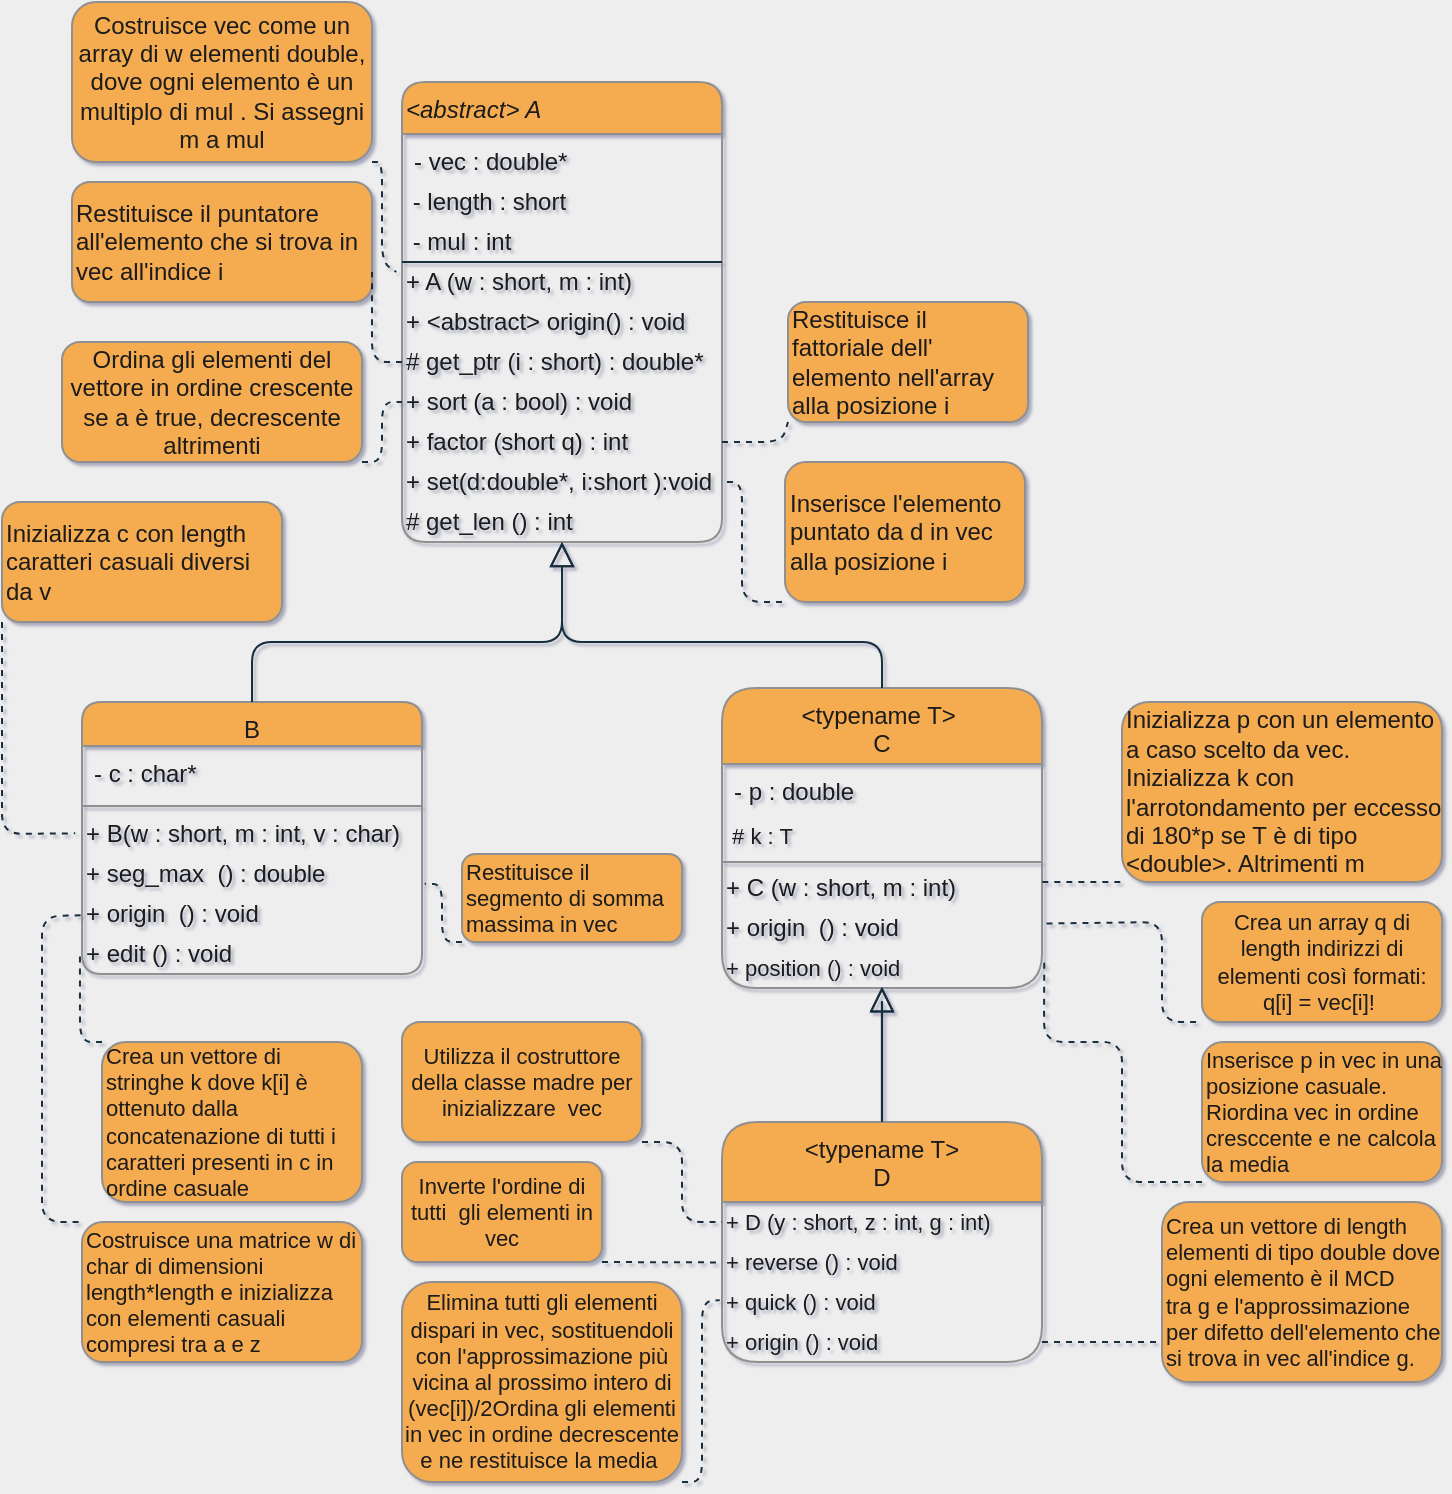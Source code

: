 <mxfile version="17.2.4" type="device"><diagram id="C5RBs43oDa-KdzZeNtuy" name="Page-1"><mxGraphModel dx="1483" dy="687" grid="1" gridSize="10" guides="1" tooltips="1" connect="1" arrows="1" fold="1" page="1" pageScale="1" pageWidth="827" pageHeight="1169" background="#EEEEEE" math="0" shadow="1"><root><mxCell id="WIyWlLk6GJQsqaUBKTNV-0"/><mxCell id="WIyWlLk6GJQsqaUBKTNV-1" parent="WIyWlLk6GJQsqaUBKTNV-0"/><mxCell id="zkfFHV4jXpPFQw0GAbJ--0" value="&lt;abstract&gt; A" style="swimlane;fontStyle=2;align=left;verticalAlign=top;childLayout=stackLayout;horizontal=1;startSize=26;horizontalStack=0;resizeParent=1;resizeLast=0;collapsible=1;marginBottom=0;rounded=1;shadow=0;strokeWidth=1;fillColor=#F5AB50;strokeColor=#909090;fontColor=#1A1A1A;" parent="WIyWlLk6GJQsqaUBKTNV-1" vertex="1"><mxGeometry x="220" y="120" width="160" height="230" as="geometry"><mxRectangle x="230" y="140" width="160" height="26" as="alternateBounds"/></mxGeometry></mxCell><mxCell id="zkfFHV4jXpPFQw0GAbJ--2" value="- vec : double*&#10;" style="text;align=left;verticalAlign=top;spacingLeft=4;spacingRight=4;overflow=hidden;rotatable=0;points=[[0,0.5],[1,0.5]];portConstraint=eastwest;rounded=1;shadow=0;html=0;fontColor=#1A1A1A;" parent="zkfFHV4jXpPFQw0GAbJ--0" vertex="1"><mxGeometry y="26" width="160" height="24" as="geometry"/></mxCell><mxCell id="Ga-6SQDEvHik8Xwxol8I-23" value="&amp;nbsp;- length : short" style="text;html=1;strokeColor=none;fillColor=none;align=left;verticalAlign=middle;whiteSpace=wrap;rounded=1;fontColor=#1A1A1A;" vertex="1" parent="zkfFHV4jXpPFQw0GAbJ--0"><mxGeometry y="50" width="160" height="20" as="geometry"/></mxCell><mxCell id="Ga-6SQDEvHik8Xwxol8I-26" value="&amp;nbsp;- mul : int" style="text;html=1;strokeColor=none;fillColor=none;align=left;verticalAlign=middle;whiteSpace=wrap;rounded=1;fontColor=#1A1A1A;" vertex="1" parent="zkfFHV4jXpPFQw0GAbJ--0"><mxGeometry y="70" width="160" height="20" as="geometry"/></mxCell><mxCell id="Ga-6SQDEvHik8Xwxol8I-27" value="" style="endArrow=none;html=1;rounded=1;fontColor=#1A1A1A;strokeColor=#182E3E;jumpStyle=arc;exitX=0;exitY=1;exitDx=0;exitDy=0;entryX=1;entryY=1;entryDx=0;entryDy=0;labelBackgroundColor=#EEEEEE;" edge="1" parent="zkfFHV4jXpPFQw0GAbJ--0" source="Ga-6SQDEvHik8Xwxol8I-26" target="Ga-6SQDEvHik8Xwxol8I-26"><mxGeometry width="50" height="50" relative="1" as="geometry"><mxPoint x="30" y="130" as="sourcePoint"/><mxPoint x="80" y="80" as="targetPoint"/></mxGeometry></mxCell><mxCell id="Ga-6SQDEvHik8Xwxol8I-32" value="+ A (w : short, m : int)" style="text;html=1;align=left;verticalAlign=middle;resizable=0;points=[];autosize=1;strokeColor=none;fillColor=none;fontColor=#1A1A1A;rounded=1;" vertex="1" parent="zkfFHV4jXpPFQw0GAbJ--0"><mxGeometry y="90" width="160" height="20" as="geometry"/></mxCell><mxCell id="Ga-6SQDEvHik8Xwxol8I-44" value="+ &amp;lt;abstract&amp;gt; origin() : void" style="text;html=1;strokeColor=none;fillColor=none;align=left;verticalAlign=middle;whiteSpace=wrap;rounded=1;fontColor=#1A1A1A;" vertex="1" parent="zkfFHV4jXpPFQw0GAbJ--0"><mxGeometry y="110" width="160" height="20" as="geometry"/></mxCell><mxCell id="Ga-6SQDEvHik8Xwxol8I-45" value="# get_ptr (i : short) : double*" style="text;html=1;strokeColor=none;fillColor=none;align=left;verticalAlign=middle;whiteSpace=wrap;rounded=1;fontColor=#1A1A1A;" vertex="1" parent="zkfFHV4jXpPFQw0GAbJ--0"><mxGeometry y="130" width="160" height="20" as="geometry"/></mxCell><mxCell id="Ga-6SQDEvHik8Xwxol8I-50" value="+ sort (a : bool) : void" style="text;html=1;strokeColor=none;fillColor=none;align=left;verticalAlign=middle;whiteSpace=wrap;rounded=1;fontColor=#1A1A1A;" vertex="1" parent="zkfFHV4jXpPFQw0GAbJ--0"><mxGeometry y="150" width="160" height="20" as="geometry"/></mxCell><mxCell id="Ga-6SQDEvHik8Xwxol8I-59" value="+ factor (short q) : int" style="text;html=1;strokeColor=none;fillColor=none;align=left;verticalAlign=middle;whiteSpace=wrap;rounded=1;fontColor=#1A1A1A;" vertex="1" parent="zkfFHV4jXpPFQw0GAbJ--0"><mxGeometry y="170" width="160" height="20" as="geometry"/></mxCell><mxCell id="Ga-6SQDEvHik8Xwxol8I-62" value="+ set(d:double*, i:short ):void" style="text;html=1;strokeColor=none;fillColor=none;align=left;verticalAlign=middle;whiteSpace=wrap;rounded=1;fontColor=#1A1A1A;" vertex="1" parent="zkfFHV4jXpPFQw0GAbJ--0"><mxGeometry y="190" width="160" height="20" as="geometry"/></mxCell><mxCell id="Ga-6SQDEvHik8Xwxol8I-63" value="&lt;span&gt;# get_len () : int&lt;/span&gt;" style="text;html=1;strokeColor=none;fillColor=none;align=left;verticalAlign=middle;whiteSpace=wrap;rounded=1;fontColor=#1A1A1A;" vertex="1" parent="zkfFHV4jXpPFQw0GAbJ--0"><mxGeometry y="210" width="160" height="20" as="geometry"/></mxCell><mxCell id="zkfFHV4jXpPFQw0GAbJ--6" value="B" style="swimlane;fontStyle=0;align=center;verticalAlign=top;childLayout=stackLayout;horizontal=1;startSize=22;horizontalStack=0;resizeParent=1;resizeLast=0;collapsible=1;marginBottom=0;rounded=1;shadow=0;strokeWidth=1;fillColor=#F5AB50;strokeColor=#909090;fontColor=#1A1A1A;" parent="WIyWlLk6GJQsqaUBKTNV-1" vertex="1"><mxGeometry x="60" y="430" width="170" height="136" as="geometry"><mxRectangle x="120" y="360" width="160" height="26" as="alternateBounds"/></mxGeometry></mxCell><mxCell id="zkfFHV4jXpPFQw0GAbJ--7" value="- c : char*" style="text;align=left;verticalAlign=top;spacingLeft=4;spacingRight=4;overflow=hidden;rotatable=0;points=[[0,0.5],[1,0.5]];portConstraint=eastwest;fontColor=#1A1A1A;rounded=1;" parent="zkfFHV4jXpPFQw0GAbJ--6" vertex="1"><mxGeometry y="22" width="170" height="26" as="geometry"/></mxCell><mxCell id="zkfFHV4jXpPFQw0GAbJ--9" value="" style="line;html=1;strokeWidth=1;align=left;verticalAlign=middle;spacingTop=-1;spacingLeft=3;spacingRight=3;rotatable=0;labelPosition=right;points=[];portConstraint=eastwest;fillColor=#F5AB50;strokeColor=#909090;fontColor=#1A1A1A;rounded=1;labelBackgroundColor=#EEEEEE;" parent="zkfFHV4jXpPFQw0GAbJ--6" vertex="1"><mxGeometry y="48" width="170" height="8" as="geometry"/></mxCell><mxCell id="Ga-6SQDEvHik8Xwxol8I-57" value="+ B(w : short, m : int, v : char)" style="text;html=1;align=left;verticalAlign=middle;resizable=0;points=[];autosize=1;strokeColor=none;fillColor=none;fontColor=#1A1A1A;rounded=1;" vertex="1" parent="zkfFHV4jXpPFQw0GAbJ--6"><mxGeometry y="56" width="170" height="20" as="geometry"/></mxCell><mxCell id="Ga-6SQDEvHik8Xwxol8I-58" value="+ seg_max&amp;nbsp; () : double" style="text;html=1;align=left;verticalAlign=middle;resizable=0;points=[];autosize=1;strokeColor=none;fillColor=none;fontColor=#1A1A1A;rounded=1;" vertex="1" parent="zkfFHV4jXpPFQw0GAbJ--6"><mxGeometry y="76" width="170" height="20" as="geometry"/></mxCell><mxCell id="Ga-6SQDEvHik8Xwxol8I-79" value="+ origin&amp;nbsp; () : void" style="text;html=1;align=left;verticalAlign=middle;resizable=0;points=[];autosize=1;strokeColor=none;fillColor=none;fontColor=#1A1A1A;rounded=1;" vertex="1" parent="zkfFHV4jXpPFQw0GAbJ--6"><mxGeometry y="96" width="170" height="20" as="geometry"/></mxCell><mxCell id="Ga-6SQDEvHik8Xwxol8I-83" value="+ edit () : void" style="text;html=1;align=left;verticalAlign=middle;resizable=0;points=[];autosize=1;strokeColor=none;fillColor=none;fontColor=#1A1A1A;rounded=1;" vertex="1" parent="zkfFHV4jXpPFQw0GAbJ--6"><mxGeometry y="116" width="170" height="20" as="geometry"/></mxCell><mxCell id="zkfFHV4jXpPFQw0GAbJ--12" value="" style="endArrow=block;endSize=10;endFill=0;shadow=0;strokeWidth=1;rounded=1;edgeStyle=elbowEdgeStyle;elbow=vertical;strokeColor=#182E3E;fontColor=#1A1A1A;labelBackgroundColor=#EEEEEE;" parent="WIyWlLk6GJQsqaUBKTNV-1" source="zkfFHV4jXpPFQw0GAbJ--6" target="zkfFHV4jXpPFQw0GAbJ--0" edge="1"><mxGeometry width="160" relative="1" as="geometry"><mxPoint x="200" y="203" as="sourcePoint"/><mxPoint x="200" y="203" as="targetPoint"/><Array as="points"><mxPoint x="300" y="400"/><mxPoint x="300" y="380"/></Array></mxGeometry></mxCell><mxCell id="zkfFHV4jXpPFQw0GAbJ--13" value="&lt;typename T&gt; &#10;C" style="swimlane;fontStyle=0;align=center;verticalAlign=top;childLayout=stackLayout;horizontal=1;startSize=38;horizontalStack=0;resizeParent=1;resizeLast=0;collapsible=1;marginBottom=0;rounded=1;shadow=0;strokeWidth=1;fillColor=#F5AB50;strokeColor=#909090;fontColor=#1A1A1A;" parent="WIyWlLk6GJQsqaUBKTNV-1" vertex="1"><mxGeometry x="380" y="423" width="160" height="150" as="geometry"><mxRectangle x="340" y="380" width="170" height="26" as="alternateBounds"/></mxGeometry></mxCell><mxCell id="zkfFHV4jXpPFQw0GAbJ--14" value="- p : double" style="text;align=left;verticalAlign=top;spacingLeft=4;spacingRight=4;overflow=hidden;rotatable=0;points=[[0,0.5],[1,0.5]];portConstraint=eastwest;fontColor=#1A1A1A;rounded=1;" parent="zkfFHV4jXpPFQw0GAbJ--13" vertex="1"><mxGeometry y="38" width="160" height="26" as="geometry"/></mxCell><mxCell id="Ga-6SQDEvHik8Xwxol8I-74" value="&amp;nbsp;# k : T" style="text;html=1;align=left;verticalAlign=middle;resizable=0;points=[];autosize=1;strokeColor=none;fillColor=none;fontSize=11;fontFamily=Helvetica;fontColor=#1A1A1A;rounded=1;" vertex="1" parent="zkfFHV4jXpPFQw0GAbJ--13"><mxGeometry y="64" width="160" height="20" as="geometry"/></mxCell><mxCell id="zkfFHV4jXpPFQw0GAbJ--15" value="" style="line;html=1;strokeWidth=1;align=left;verticalAlign=middle;spacingTop=-1;spacingLeft=3;spacingRight=3;rotatable=0;labelPosition=right;points=[];portConstraint=eastwest;fillColor=#F5AB50;strokeColor=#909090;fontColor=#1A1A1A;rounded=1;labelBackgroundColor=#EEEEEE;" parent="zkfFHV4jXpPFQw0GAbJ--13" vertex="1"><mxGeometry y="84" width="160" height="6" as="geometry"/></mxCell><mxCell id="Ga-6SQDEvHik8Xwxol8I-68" value="&lt;div&gt;&lt;span&gt;+ C (&lt;/span&gt;&lt;span&gt;w : short, m : int)&lt;/span&gt;&lt;/div&gt;" style="text;html=1;align=left;verticalAlign=middle;resizable=0;points=[];autosize=1;strokeColor=none;fillColor=none;fontColor=#1A1A1A;rounded=1;" vertex="1" parent="zkfFHV4jXpPFQw0GAbJ--13"><mxGeometry y="90" width="160" height="20" as="geometry"/></mxCell><mxCell id="Ga-6SQDEvHik8Xwxol8I-93" value="&lt;div&gt;&lt;span style=&quot;font-size: 12px&quot;&gt;+ origin&amp;nbsp; () : void&lt;/span&gt;&lt;/div&gt;" style="text;html=1;align=left;verticalAlign=middle;resizable=0;points=[];autosize=1;strokeColor=none;fillColor=none;fontSize=11;fontFamily=Helvetica;fontColor=#1A1A1A;rounded=1;" vertex="1" parent="zkfFHV4jXpPFQw0GAbJ--13"><mxGeometry y="110" width="160" height="20" as="geometry"/></mxCell><mxCell id="Ga-6SQDEvHik8Xwxol8I-99" value="&lt;div style=&quot;&quot;&gt;&lt;span&gt;+&amp;nbsp;position () : void&lt;/span&gt;&lt;/div&gt;" style="text;html=1;align=left;verticalAlign=middle;resizable=0;points=[];autosize=1;strokeColor=none;fillColor=none;fontSize=11;fontFamily=Helvetica;fontColor=#1A1A1A;rounded=1;" vertex="1" parent="zkfFHV4jXpPFQw0GAbJ--13"><mxGeometry y="130" width="160" height="20" as="geometry"/></mxCell><mxCell id="zkfFHV4jXpPFQw0GAbJ--16" value="" style="endArrow=block;endSize=10;endFill=0;shadow=0;strokeWidth=1;rounded=1;edgeStyle=elbowEdgeStyle;elbow=vertical;strokeColor=#182E3E;fontColor=#1A1A1A;labelBackgroundColor=#EEEEEE;" parent="WIyWlLk6GJQsqaUBKTNV-1" source="zkfFHV4jXpPFQw0GAbJ--13" target="zkfFHV4jXpPFQw0GAbJ--0" edge="1"><mxGeometry width="160" relative="1" as="geometry"><mxPoint x="210" y="373" as="sourcePoint"/><mxPoint x="310" y="271" as="targetPoint"/><Array as="points"><mxPoint x="300" y="400"/></Array></mxGeometry></mxCell><mxCell id="Ga-6SQDEvHik8Xwxol8I-0" value="&lt;typename T&gt;&#10;D" style="swimlane;fontStyle=0;align=center;verticalAlign=top;childLayout=stackLayout;horizontal=1;startSize=40;horizontalStack=0;resizeParent=1;resizeLast=0;collapsible=1;marginBottom=0;rounded=1;shadow=0;strokeWidth=1;fillColor=#F5AB50;strokeColor=#909090;fontColor=#1A1A1A;" vertex="1" parent="WIyWlLk6GJQsqaUBKTNV-1"><mxGeometry x="380" y="640" width="160" height="120" as="geometry"><mxRectangle x="340" y="380" width="170" height="26" as="alternateBounds"/></mxGeometry></mxCell><mxCell id="Ga-6SQDEvHik8Xwxol8I-103" value="+ D (y : short, z : int, g : int)&amp;nbsp;" style="text;html=1;align=left;verticalAlign=middle;resizable=0;points=[];autosize=1;strokeColor=none;fillColor=none;fontSize=11;fontFamily=Helvetica;fontColor=#1A1A1A;rounded=1;" vertex="1" parent="Ga-6SQDEvHik8Xwxol8I-0"><mxGeometry y="40" width="160" height="20" as="geometry"/></mxCell><mxCell id="Ga-6SQDEvHik8Xwxol8I-104" value="+ reverse () : void" style="text;html=1;align=left;verticalAlign=middle;resizable=0;points=[];autosize=1;strokeColor=none;fillColor=none;fontSize=11;fontFamily=Helvetica;fontColor=#1A1A1A;rounded=1;" vertex="1" parent="Ga-6SQDEvHik8Xwxol8I-0"><mxGeometry y="60" width="160" height="20" as="geometry"/></mxCell><mxCell id="Ga-6SQDEvHik8Xwxol8I-108" value="+ quick () : void" style="text;html=1;align=left;verticalAlign=middle;resizable=0;points=[];autosize=1;strokeColor=none;fillColor=none;fontSize=11;fontFamily=Helvetica;fontColor=#1A1A1A;rounded=1;" vertex="1" parent="Ga-6SQDEvHik8Xwxol8I-0"><mxGeometry y="80" width="160" height="20" as="geometry"/></mxCell><mxCell id="Ga-6SQDEvHik8Xwxol8I-109" value="+ origin () : void" style="text;html=1;align=left;verticalAlign=middle;resizable=0;points=[];autosize=1;strokeColor=none;fillColor=none;fontSize=11;fontFamily=Helvetica;fontColor=#1A1A1A;rounded=1;" vertex="1" parent="Ga-6SQDEvHik8Xwxol8I-0"><mxGeometry y="100" width="160" height="20" as="geometry"/></mxCell><mxCell id="Ga-6SQDEvHik8Xwxol8I-15" value="" style="shape=flexArrow;endArrow=classic;html=1;rounded=1;fontColor=#1A1A1A;strokeColor=#182E3E;jumpStyle=arc;width=0.142;endSize=3.423;exitX=0.5;exitY=0;exitDx=0;exitDy=0;endWidth=9.883;entryX=0.5;entryY=1;entryDx=0;entryDy=0;labelBackgroundColor=#EEEEEE;" edge="1" parent="WIyWlLk6GJQsqaUBKTNV-1" source="Ga-6SQDEvHik8Xwxol8I-0" target="zkfFHV4jXpPFQw0GAbJ--13"><mxGeometry width="50" height="50" relative="1" as="geometry"><mxPoint x="414" y="487.09" as="sourcePoint"/><mxPoint x="412" y="460" as="targetPoint"/><Array as="points"><mxPoint x="460" y="580"/></Array></mxGeometry></mxCell><mxCell id="Ga-6SQDEvHik8Xwxol8I-39" value="" style="endArrow=none;dashed=1;html=1;rounded=1;fontColor=#1A1A1A;strokeColor=#182E3E;jumpStyle=arc;entryX=-0.018;entryY=0.25;entryDx=0;entryDy=0;entryPerimeter=0;labelBackgroundColor=#EEEEEE;exitX=1;exitY=1;exitDx=0;exitDy=0;" edge="1" parent="WIyWlLk6GJQsqaUBKTNV-1" source="Ga-6SQDEvHik8Xwxol8I-40" target="Ga-6SQDEvHik8Xwxol8I-32"><mxGeometry width="50" height="50" relative="1" as="geometry"><mxPoint x="190" y="200" as="sourcePoint"/><mxPoint x="220" y="160" as="targetPoint"/><Array as="points"><mxPoint x="210" y="160"/><mxPoint x="210" y="210"/></Array></mxGeometry></mxCell><mxCell id="Ga-6SQDEvHik8Xwxol8I-40" value="&lt;span style=&quot;text-align: left&quot;&gt;Costruisce vec come un array di w elementi double, dove ogni elemento è un multiplo di mul . Si assegni m a mul&lt;/span&gt;" style="rounded=1;whiteSpace=wrap;html=1;fontColor=#1A1A1A;strokeColor=#909090;fillColor=#F5AB50;" vertex="1" parent="WIyWlLk6GJQsqaUBKTNV-1"><mxGeometry x="55" y="80" width="150" height="80" as="geometry"/></mxCell><mxCell id="Ga-6SQDEvHik8Xwxol8I-47" value="Restituisce il puntatore all'elemento che si trova in vec all'indice i" style="rounded=1;whiteSpace=wrap;html=1;fontColor=#1A1A1A;strokeColor=#909090;fillColor=#F5AB50;align=left;" vertex="1" parent="WIyWlLk6GJQsqaUBKTNV-1"><mxGeometry x="55" y="170" width="150" height="60" as="geometry"/></mxCell><mxCell id="Ga-6SQDEvHik8Xwxol8I-51" value="&lt;span&gt;Ordina gli elementi del vettore in ordine crescente se a è true, decrescente altrimenti&lt;/span&gt;" style="rounded=1;whiteSpace=wrap;html=1;fontColor=#1A1A1A;strokeColor=#909090;fillColor=#F5AB50;" vertex="1" parent="WIyWlLk6GJQsqaUBKTNV-1"><mxGeometry x="50" y="250" width="150" height="60" as="geometry"/></mxCell><mxCell id="Ga-6SQDEvHik8Xwxol8I-54" value="" style="endArrow=none;dashed=1;html=1;rounded=1;fontColor=#1A1A1A;strokeColor=#182E3E;jumpStyle=arc;entryX=0;entryY=0.5;entryDx=0;entryDy=0;exitX=1;exitY=1;exitDx=0;exitDy=0;labelBackgroundColor=#EEEEEE;" edge="1" parent="WIyWlLk6GJQsqaUBKTNV-1" target="Ga-6SQDEvHik8Xwxol8I-50"><mxGeometry width="50" height="50" relative="1" as="geometry"><mxPoint x="200.0" y="310" as="sourcePoint"/><mxPoint x="210" y="290" as="targetPoint"/><Array as="points"><mxPoint x="210" y="310"/><mxPoint x="210" y="280"/></Array></mxGeometry></mxCell><mxCell id="Ga-6SQDEvHik8Xwxol8I-55" value="" style="rounded=1;whiteSpace=wrap;html=1;fontColor=#1A1A1A;strokeColor=#909090;fillColor=#F5AB50;" vertex="1" parent="WIyWlLk6GJQsqaUBKTNV-1"><mxGeometry x="413" y="230" width="120" height="60" as="geometry"/></mxCell><mxCell id="Ga-6SQDEvHik8Xwxol8I-60" value="Restituisce il fattoriale dell' elemento nell'array alla posizione i" style="text;html=1;strokeColor=none;fillColor=none;align=left;verticalAlign=middle;whiteSpace=wrap;rounded=1;fontColor=#1A1A1A;" vertex="1" parent="WIyWlLk6GJQsqaUBKTNV-1"><mxGeometry x="413" y="230" width="117" height="60" as="geometry"/></mxCell><mxCell id="Ga-6SQDEvHik8Xwxol8I-61" value="" style="endArrow=none;dashed=1;html=1;rounded=1;fontColor=#1A1A1A;strokeColor=#182E3E;jumpStyle=arc;exitX=1;exitY=0.5;exitDx=0;exitDy=0;entryX=0;entryY=1;entryDx=0;entryDy=0;labelBackgroundColor=#EEEEEE;" edge="1" parent="WIyWlLk6GJQsqaUBKTNV-1" source="Ga-6SQDEvHik8Xwxol8I-59" target="Ga-6SQDEvHik8Xwxol8I-60"><mxGeometry width="50" height="50" relative="1" as="geometry"><mxPoint x="310" y="350" as="sourcePoint"/><mxPoint x="360" y="300" as="targetPoint"/><Array as="points"><mxPoint x="410" y="300"/></Array></mxGeometry></mxCell><mxCell id="Ga-6SQDEvHik8Xwxol8I-64" value="Inserisce l'elemento puntato da d in vec alla posizione i&amp;nbsp;&amp;nbsp;" style="rounded=1;whiteSpace=wrap;html=1;fontColor=#1A1A1A;strokeColor=#909090;fillColor=#F5AB50;align=left;" vertex="1" parent="WIyWlLk6GJQsqaUBKTNV-1"><mxGeometry x="411.5" y="310" width="120" height="70" as="geometry"/></mxCell><mxCell id="Ga-6SQDEvHik8Xwxol8I-65" value="" style="endArrow=none;dashed=1;html=1;rounded=1;fontColor=#1A1A1A;strokeColor=#182E3E;jumpStyle=arc;entryX=1;entryY=0.5;entryDx=0;entryDy=0;labelBackgroundColor=#EEEEEE;" edge="1" parent="WIyWlLk6GJQsqaUBKTNV-1" target="Ga-6SQDEvHik8Xwxol8I-62"><mxGeometry width="50" height="50" relative="1" as="geometry"><mxPoint x="410" y="380" as="sourcePoint"/><mxPoint x="390" y="290" as="targetPoint"/><Array as="points"><mxPoint x="390" y="380"/><mxPoint x="390" y="320"/></Array></mxGeometry></mxCell><mxCell id="Ga-6SQDEvHik8Xwxol8I-72" style="edgeStyle=none;shape=connector;rounded=1;jumpStyle=arc;orthogonalLoop=1;jettySize=auto;html=1;exitX=0;exitY=1;exitDx=0;exitDy=0;entryX=-0.02;entryY=0.483;entryDx=0;entryDy=0;entryPerimeter=0;dashed=1;labelBackgroundColor=#EEEEEE;fontFamily=Helvetica;fontSize=11;fontColor=#1A1A1A;endArrow=none;strokeColor=#182E3E;" edge="1" parent="WIyWlLk6GJQsqaUBKTNV-1" source="Ga-6SQDEvHik8Xwxol8I-66" target="Ga-6SQDEvHik8Xwxol8I-57"><mxGeometry relative="1" as="geometry"><Array as="points"><mxPoint x="20" y="496"/></Array></mxGeometry></mxCell><mxCell id="Ga-6SQDEvHik8Xwxol8I-66" value="Inizializza c con length caratteri casuali diversi da v" style="rounded=1;whiteSpace=wrap;html=1;fontColor=#1A1A1A;strokeColor=#909090;fillColor=#F5AB50;align=left;" vertex="1" parent="WIyWlLk6GJQsqaUBKTNV-1"><mxGeometry x="20" y="330" width="140" height="60" as="geometry"/></mxCell><mxCell id="Ga-6SQDEvHik8Xwxol8I-67" value="Inizializza p con un elemento a caso scelto da vec. Inizializza k con l'arrotondamento per eccesso di 180*p se T è di tipo &amp;lt;double&amp;gt;. Altrimenti m" style="rounded=1;whiteSpace=wrap;html=1;fontColor=#1A1A1A;strokeColor=#909090;fillColor=#F5AB50;align=left;" vertex="1" parent="WIyWlLk6GJQsqaUBKTNV-1"><mxGeometry x="580" y="430" width="160" height="90" as="geometry"/></mxCell><mxCell id="Ga-6SQDEvHik8Xwxol8I-73" style="edgeStyle=none;shape=connector;rounded=1;jumpStyle=arc;orthogonalLoop=1;jettySize=auto;html=1;entryX=0;entryY=1;entryDx=0;entryDy=0;dashed=1;labelBackgroundColor=#EEEEEE;fontFamily=Helvetica;fontSize=11;fontColor=#1A1A1A;endArrow=none;strokeColor=#182E3E;exitX=1.001;exitY=0.353;exitDx=0;exitDy=0;exitPerimeter=0;" edge="1" parent="WIyWlLk6GJQsqaUBKTNV-1" source="Ga-6SQDEvHik8Xwxol8I-68" target="Ga-6SQDEvHik8Xwxol8I-67"><mxGeometry relative="1" as="geometry"><mxPoint x="540" y="500" as="sourcePoint"/></mxGeometry></mxCell><mxCell id="Ga-6SQDEvHik8Xwxol8I-77" style="edgeStyle=none;shape=connector;rounded=1;jumpStyle=arc;orthogonalLoop=1;jettySize=auto;html=1;dashed=1;labelBackgroundColor=#EEEEEE;fontFamily=Helvetica;fontSize=11;fontColor=#1A1A1A;endArrow=none;strokeColor=#182E3E;entryX=1.008;entryY=0.745;entryDx=0;entryDy=0;entryPerimeter=0;exitX=0;exitY=1;exitDx=0;exitDy=0;" edge="1" parent="WIyWlLk6GJQsqaUBKTNV-1" source="Ga-6SQDEvHik8Xwxol8I-76" target="Ga-6SQDEvHik8Xwxol8I-58"><mxGeometry relative="1" as="geometry"><mxPoint x="350" y="560" as="sourcePoint"/><mxPoint x="240" y="560" as="targetPoint"/><Array as="points"><mxPoint x="240" y="550"/><mxPoint x="240" y="521"/></Array></mxGeometry></mxCell><mxCell id="Ga-6SQDEvHik8Xwxol8I-76" value="Restituisce il segmento di somma massima in vec&amp;nbsp;" style="rounded=1;whiteSpace=wrap;html=1;fontFamily=Helvetica;fontSize=11;fontColor=#1A1A1A;strokeColor=#909090;fillColor=#F5AB50;align=left;" vertex="1" parent="WIyWlLk6GJQsqaUBKTNV-1"><mxGeometry x="250" y="506" width="110" height="44" as="geometry"/></mxCell><mxCell id="Ga-6SQDEvHik8Xwxol8I-84" value="&lt;div&gt;&lt;span&gt;Costruisce una matrice w di char di dimensioni length*length e inizializza con elementi casuali compresi tra a e z&lt;/span&gt;&lt;/div&gt;" style="rounded=1;whiteSpace=wrap;html=1;fontFamily=Helvetica;fontSize=11;fontColor=#1A1A1A;strokeColor=#909090;fillColor=#F5AB50;align=left;" vertex="1" parent="WIyWlLk6GJQsqaUBKTNV-1"><mxGeometry x="60" y="690" width="140" height="70" as="geometry"/></mxCell><mxCell id="Ga-6SQDEvHik8Xwxol8I-85" style="edgeStyle=none;shape=connector;rounded=1;jumpStyle=arc;orthogonalLoop=1;jettySize=auto;html=1;entryX=0.5;entryY=0;entryDx=0;entryDy=0;dashed=1;labelBackgroundColor=#EEEEEE;fontFamily=Helvetica;fontSize=11;fontColor=#1A1A1A;endArrow=none;strokeColor=#182E3E;" edge="1" parent="WIyWlLk6GJQsqaUBKTNV-1" source="Ga-6SQDEvHik8Xwxol8I-84" target="Ga-6SQDEvHik8Xwxol8I-84"><mxGeometry relative="1" as="geometry"/></mxCell><mxCell id="Ga-6SQDEvHik8Xwxol8I-86" style="edgeStyle=none;shape=connector;rounded=1;jumpStyle=arc;orthogonalLoop=1;jettySize=auto;html=1;exitX=0.5;exitY=1;exitDx=0;exitDy=0;dashed=1;labelBackgroundColor=#EEEEEE;fontFamily=Helvetica;fontSize=11;fontColor=#1A1A1A;endArrow=none;strokeColor=#182E3E;" edge="1" parent="WIyWlLk6GJQsqaUBKTNV-1" source="Ga-6SQDEvHik8Xwxol8I-84" target="Ga-6SQDEvHik8Xwxol8I-84"><mxGeometry relative="1" as="geometry"/></mxCell><mxCell id="Ga-6SQDEvHik8Xwxol8I-87" style="edgeStyle=none;shape=connector;rounded=1;jumpStyle=arc;orthogonalLoop=1;jettySize=auto;html=1;exitX=0.75;exitY=1;exitDx=0;exitDy=0;dashed=1;labelBackgroundColor=#EEEEEE;fontFamily=Helvetica;fontSize=11;fontColor=#1A1A1A;endArrow=none;strokeColor=#182E3E;" edge="1" parent="WIyWlLk6GJQsqaUBKTNV-1" source="Ga-6SQDEvHik8Xwxol8I-84" target="Ga-6SQDEvHik8Xwxol8I-84"><mxGeometry relative="1" as="geometry"/></mxCell><mxCell id="Ga-6SQDEvHik8Xwxol8I-88" style="edgeStyle=none;shape=connector;rounded=1;jumpStyle=arc;orthogonalLoop=1;jettySize=auto;html=1;exitX=1;exitY=1;exitDx=0;exitDy=0;dashed=1;labelBackgroundColor=#EEEEEE;fontFamily=Helvetica;fontSize=11;fontColor=#1A1A1A;endArrow=none;strokeColor=#182E3E;" edge="1" parent="WIyWlLk6GJQsqaUBKTNV-1" source="Ga-6SQDEvHik8Xwxol8I-84" target="Ga-6SQDEvHik8Xwxol8I-84"><mxGeometry relative="1" as="geometry"/></mxCell><mxCell id="Ga-6SQDEvHik8Xwxol8I-89" style="edgeStyle=none;shape=connector;rounded=1;jumpStyle=arc;orthogonalLoop=1;jettySize=auto;html=1;dashed=1;labelBackgroundColor=#EEEEEE;fontFamily=Helvetica;fontSize=11;fontColor=#1A1A1A;endArrow=none;strokeColor=#182E3E;exitX=-0.004;exitY=0.534;exitDx=0;exitDy=0;exitPerimeter=0;entryX=0;entryY=0;entryDx=0;entryDy=0;" edge="1" parent="WIyWlLk6GJQsqaUBKTNV-1" source="Ga-6SQDEvHik8Xwxol8I-79" target="Ga-6SQDEvHik8Xwxol8I-84"><mxGeometry relative="1" as="geometry"><mxPoint x="60" y="760" as="targetPoint"/><Array as="points"><mxPoint x="40" y="537"/><mxPoint x="40" y="690"/></Array></mxGeometry></mxCell><mxCell id="Ga-6SQDEvHik8Xwxol8I-91" value="Crea un vettore di stringhe k dove k[i] è ottenuto dalla concatenazione di tutti i caratteri presenti in c in ordine casuale" style="rounded=1;whiteSpace=wrap;html=1;fontFamily=Helvetica;fontSize=11;fontColor=#1A1A1A;strokeColor=#909090;fillColor=#F5AB50;align=left;" vertex="1" parent="WIyWlLk6GJQsqaUBKTNV-1"><mxGeometry x="70" y="600" width="130" height="80" as="geometry"/></mxCell><mxCell id="Ga-6SQDEvHik8Xwxol8I-92" value="" style="endArrow=none;dashed=1;html=1;rounded=1;labelBackgroundColor=#EEEEEE;fontFamily=Helvetica;fontSize=11;fontColor=#1A1A1A;strokeColor=#182E3E;shape=connector;jumpStyle=arc;exitX=0;exitY=0;exitDx=0;exitDy=0;entryX=-0.006;entryY=0.557;entryDx=0;entryDy=0;entryPerimeter=0;" edge="1" parent="WIyWlLk6GJQsqaUBKTNV-1" source="Ga-6SQDEvHik8Xwxol8I-91" target="Ga-6SQDEvHik8Xwxol8I-83"><mxGeometry width="50" height="50" relative="1" as="geometry"><mxPoint x="110" y="650" as="sourcePoint"/><mxPoint x="160" y="600" as="targetPoint"/><Array as="points"><mxPoint x="59" y="600"/></Array></mxGeometry></mxCell><mxCell id="Ga-6SQDEvHik8Xwxol8I-97" value="Crea un array q di length indirizzi di elementi così formati:&lt;br&gt;q[i] = vec[i]!&amp;nbsp;" style="rounded=1;whiteSpace=wrap;html=1;fontFamily=Helvetica;fontSize=11;fontColor=#1A1A1A;strokeColor=#909090;fillColor=#F5AB50;" vertex="1" parent="WIyWlLk6GJQsqaUBKTNV-1"><mxGeometry x="620" y="530" width="120" height="60" as="geometry"/></mxCell><mxCell id="Ga-6SQDEvHik8Xwxol8I-98" value="" style="endArrow=none;dashed=1;html=1;rounded=1;labelBackgroundColor=#EEEEEE;fontFamily=Helvetica;fontSize=11;fontColor=#1A1A1A;strokeColor=#182E3E;shape=connector;jumpStyle=arc;exitX=1.014;exitY=0.388;exitDx=0;exitDy=0;exitPerimeter=0;entryX=0;entryY=1;entryDx=0;entryDy=0;" edge="1" parent="WIyWlLk6GJQsqaUBKTNV-1" source="Ga-6SQDEvHik8Xwxol8I-93" target="Ga-6SQDEvHik8Xwxol8I-97"><mxGeometry width="50" height="50" relative="1" as="geometry"><mxPoint x="540" y="560" as="sourcePoint"/><mxPoint x="590" y="510" as="targetPoint"/><Array as="points"><mxPoint x="600" y="540"/><mxPoint x="600" y="590"/></Array></mxGeometry></mxCell><mxCell id="Ga-6SQDEvHik8Xwxol8I-101" value="Inserisce p in vec in una posizione casuale. Riordina vec in ordine cresccente e ne calcola la media" style="rounded=1;whiteSpace=wrap;html=1;fontFamily=Helvetica;fontSize=11;fontColor=#1A1A1A;strokeColor=#909090;fillColor=#F5AB50;align=left;" vertex="1" parent="WIyWlLk6GJQsqaUBKTNV-1"><mxGeometry x="620" y="600" width="120" height="70" as="geometry"/></mxCell><mxCell id="Ga-6SQDEvHik8Xwxol8I-102" value="" style="endArrow=none;dashed=1;html=1;rounded=1;labelBackgroundColor=#EEEEEE;fontFamily=Helvetica;fontSize=11;fontColor=#1A1A1A;strokeColor=#182E3E;shape=connector;jumpStyle=arc;exitX=0;exitY=1;exitDx=0;exitDy=0;entryX=1.007;entryY=0.319;entryDx=0;entryDy=0;entryPerimeter=0;" edge="1" parent="WIyWlLk6GJQsqaUBKTNV-1" source="Ga-6SQDEvHik8Xwxol8I-101" target="Ga-6SQDEvHik8Xwxol8I-99"><mxGeometry width="50" height="50" relative="1" as="geometry"><mxPoint x="490" y="580" as="sourcePoint"/><mxPoint x="540" y="530" as="targetPoint"/><Array as="points"><mxPoint x="580" y="670"/><mxPoint x="580" y="600"/><mxPoint x="541" y="600"/></Array></mxGeometry></mxCell><mxCell id="Ga-6SQDEvHik8Xwxol8I-105" value="Utilizza il costruttore della classe madre per inizializzare&amp;nbsp; vec" style="rounded=1;whiteSpace=wrap;html=1;fontFamily=Helvetica;fontSize=11;fontColor=#1A1A1A;strokeColor=#909090;fillColor=#F5AB50;" vertex="1" parent="WIyWlLk6GJQsqaUBKTNV-1"><mxGeometry x="220" y="590" width="120" height="60" as="geometry"/></mxCell><mxCell id="Ga-6SQDEvHik8Xwxol8I-106" value="" style="endArrow=none;dashed=1;html=1;rounded=1;labelBackgroundColor=#EEEEEE;fontFamily=Helvetica;fontSize=11;fontColor=#1A1A1A;strokeColor=#182E3E;shape=connector;jumpStyle=arc;entryX=0;entryY=0.5;entryDx=0;entryDy=0;entryPerimeter=0;exitX=1;exitY=1;exitDx=0;exitDy=0;" edge="1" parent="WIyWlLk6GJQsqaUBKTNV-1" source="Ga-6SQDEvHik8Xwxol8I-105" target="Ga-6SQDEvHik8Xwxol8I-103"><mxGeometry width="50" height="50" relative="1" as="geometry"><mxPoint x="260" y="620" as="sourcePoint"/><mxPoint x="310" y="570" as="targetPoint"/><Array as="points"><mxPoint x="360" y="650"/><mxPoint x="360" y="690"/></Array></mxGeometry></mxCell><mxCell id="Ga-6SQDEvHik8Xwxol8I-111" style="edgeStyle=none;shape=connector;rounded=1;jumpStyle=arc;orthogonalLoop=1;jettySize=auto;html=1;exitX=1;exitY=1;exitDx=0;exitDy=0;entryX=0;entryY=0.511;entryDx=0;entryDy=0;entryPerimeter=0;dashed=1;labelBackgroundColor=#EEEEEE;fontFamily=Helvetica;fontSize=11;fontColor=#1A1A1A;endArrow=none;strokeColor=#182E3E;" edge="1" parent="WIyWlLk6GJQsqaUBKTNV-1" source="Ga-6SQDEvHik8Xwxol8I-107" target="Ga-6SQDEvHik8Xwxol8I-104"><mxGeometry relative="1" as="geometry"/></mxCell><mxCell id="Ga-6SQDEvHik8Xwxol8I-107" value="Inverte l'ordine di tutti&amp;nbsp; gli elementi in vec" style="rounded=1;whiteSpace=wrap;html=1;fontFamily=Helvetica;fontSize=11;fontColor=#1A1A1A;strokeColor=#909090;fillColor=#F5AB50;" vertex="1" parent="WIyWlLk6GJQsqaUBKTNV-1"><mxGeometry x="220" y="660" width="100" height="50" as="geometry"/></mxCell><mxCell id="Ga-6SQDEvHik8Xwxol8I-112" style="edgeStyle=none;shape=connector;rounded=1;jumpStyle=arc;orthogonalLoop=1;jettySize=auto;html=1;exitX=1;exitY=1;exitDx=0;exitDy=0;entryX=-0.007;entryY=0.453;entryDx=0;entryDy=0;entryPerimeter=0;dashed=1;labelBackgroundColor=#EEEEEE;fontFamily=Helvetica;fontSize=11;fontColor=#1A1A1A;endArrow=none;strokeColor=#182E3E;" edge="1" parent="WIyWlLk6GJQsqaUBKTNV-1" source="Ga-6SQDEvHik8Xwxol8I-110" target="Ga-6SQDEvHik8Xwxol8I-108"><mxGeometry relative="1" as="geometry"><Array as="points"><mxPoint x="370" y="820"/><mxPoint x="370" y="730"/></Array></mxGeometry></mxCell><mxCell id="Ga-6SQDEvHik8Xwxol8I-110" value="Elimina tutti gli elementi dispari in vec, sostituendoli con l'approssimazione più vicina al prossimo intero di (vec[i])/2Ordina gli elementi in vec in ordine decrescente e ne restituisce la media&amp;nbsp;" style="rounded=1;whiteSpace=wrap;html=1;fontFamily=Helvetica;fontSize=11;fontColor=#1A1A1A;strokeColor=#909090;fillColor=#F5AB50;" vertex="1" parent="WIyWlLk6GJQsqaUBKTNV-1"><mxGeometry x="220" y="720" width="140" height="100" as="geometry"/></mxCell><mxCell id="Ga-6SQDEvHik8Xwxol8I-113" value="Crea un vettore di length elementi di tipo double dove ogni elemento è il MCD&amp;nbsp; &amp;nbsp; tra g e l'approssimazione per difetto dell'elemento che si trova in vec all'indice g." style="rounded=1;whiteSpace=wrap;html=1;fontFamily=Helvetica;fontSize=11;fontColor=#1A1A1A;strokeColor=#909090;fillColor=#F5AB50;align=left;" vertex="1" parent="WIyWlLk6GJQsqaUBKTNV-1"><mxGeometry x="600" y="680" width="140" height="90" as="geometry"/></mxCell><mxCell id="Ga-6SQDEvHik8Xwxol8I-114" value="" style="endArrow=none;dashed=1;html=1;rounded=1;labelBackgroundColor=#EEEEEE;fontFamily=Helvetica;fontSize=11;fontColor=#1A1A1A;strokeColor=#182E3E;shape=connector;jumpStyle=arc;exitX=1;exitY=0.5;exitDx=0;exitDy=0;exitPerimeter=0;" edge="1" parent="WIyWlLk6GJQsqaUBKTNV-1" source="Ga-6SQDEvHik8Xwxol8I-109"><mxGeometry width="50" height="50" relative="1" as="geometry"><mxPoint x="530" y="740" as="sourcePoint"/><mxPoint x="600" y="750" as="targetPoint"/><Array as="points"><mxPoint x="600" y="750"/></Array></mxGeometry></mxCell><mxCell id="Ga-6SQDEvHik8Xwxol8I-121" value="" style="endArrow=none;dashed=1;html=1;rounded=1;fontColor=#1A1A1A;strokeColor=#182E3E;curved=0;entryX=1;entryY=0.75;entryDx=0;entryDy=0;exitX=0;exitY=0.5;exitDx=0;exitDy=0;" edge="1" parent="WIyWlLk6GJQsqaUBKTNV-1" source="Ga-6SQDEvHik8Xwxol8I-45" target="Ga-6SQDEvHik8Xwxol8I-47"><mxGeometry width="50" height="50" relative="1" as="geometry"><mxPoint x="140" y="290" as="sourcePoint"/><mxPoint x="190" y="240" as="targetPoint"/><Array as="points"><mxPoint x="205" y="260"/></Array></mxGeometry></mxCell></root></mxGraphModel></diagram></mxfile>